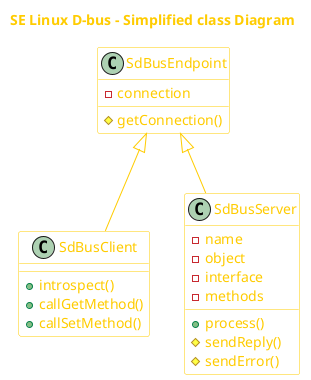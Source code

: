 @startuml

title SE Linux D-bus - Simplified class Diagram

skinparam backgroundColor transparent
skinparam shadowing false
skinparam titleFontColor #ffcc00

skinparam class {
BackgroundColor transparent
BorderColor #ffcc00
ArrowColor #ffcc00
FontColor #ffcc00
AttributeFontColor #ffcc00
}

class SdBusEndpoint
{
    -connection
    #getConnection()
}

class SdBusClient
{
    +introspect()
    +callGetMethod()
    +callSetMethod()
}

class SdBusServer
{
    -name
    -object
    -interface
    -methods
    +process()
    #sendReply()
    #sendError()
}

SdBusEndpoint <|-down- SdBusClient
SdBusEndpoint <|-down- SdBusServer

@enduml